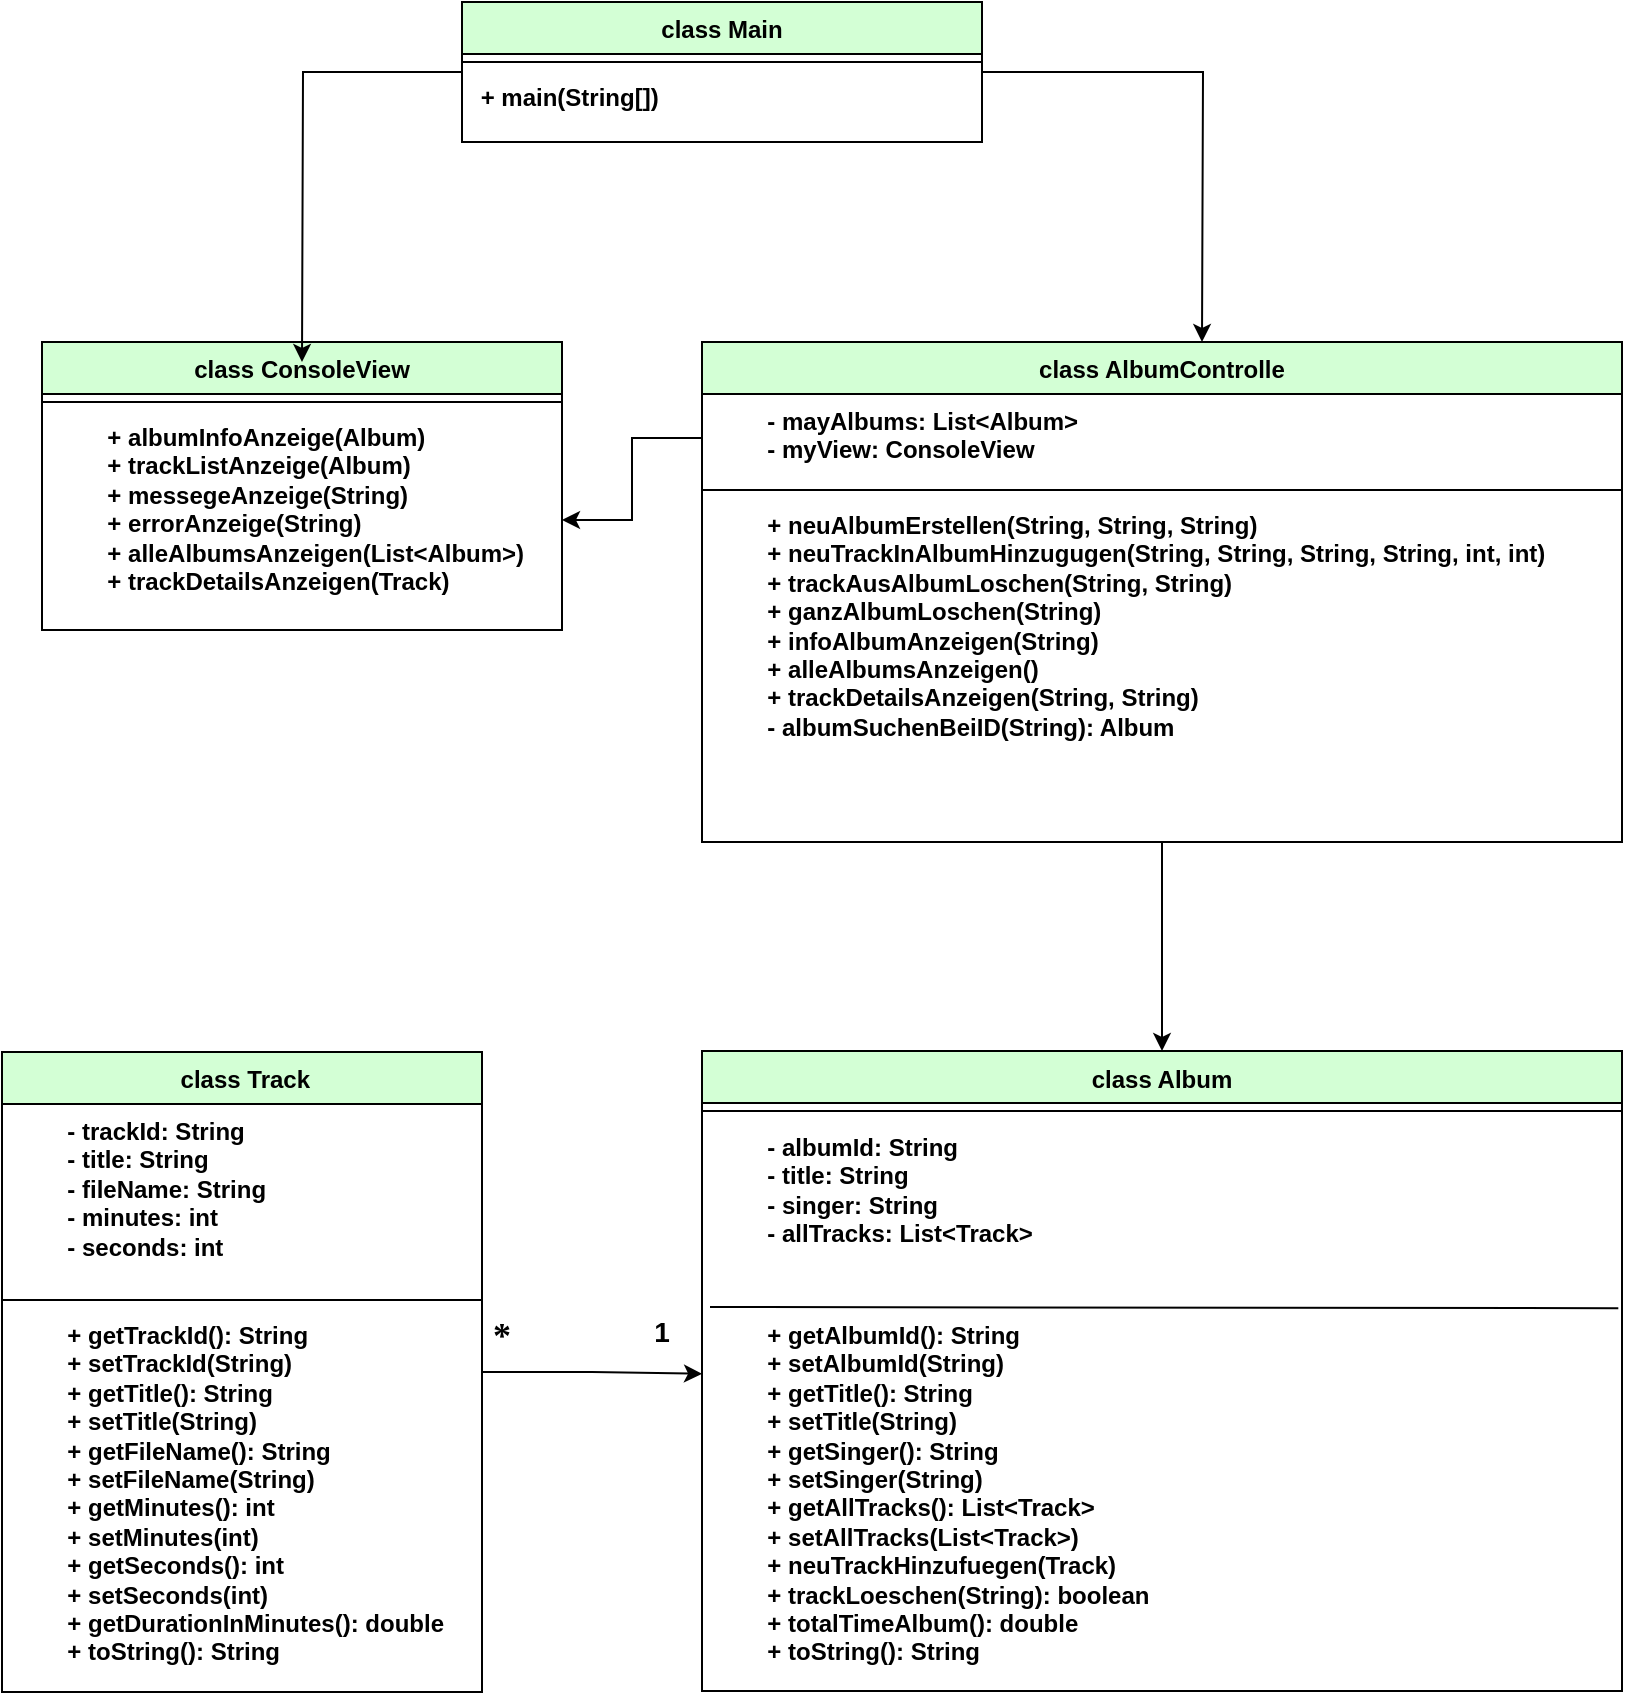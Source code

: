 <mxfile version="26.0.4">
  <diagram name="Seite-1" id="QXJ_91-GpGpgb38xNjE4">
    <mxGraphModel dx="2314" dy="1196" grid="1" gridSize="10" guides="1" tooltips="1" connect="1" arrows="1" fold="1" page="1" pageScale="1" pageWidth="827" pageHeight="1169" math="0" shadow="0">
      <root>
        <mxCell id="0" />
        <mxCell id="1" parent="0" />
        <mxCell id="4wYu-o_UklHD3xdH0YxD-1" value="&amp;nbsp;class Track" style="swimlane;fontStyle=1;align=center;verticalAlign=top;childLayout=stackLayout;horizontal=1;startSize=26;horizontalStack=0;resizeParent=1;resizeParentMax=0;resizeLast=0;collapsible=1;marginBottom=0;whiteSpace=wrap;html=1;fillColor=#D3FFD5;" vertex="1" parent="1">
          <mxGeometry x="10" y="585" width="240" height="320" as="geometry" />
        </mxCell>
        <mxCell id="4wYu-o_UklHD3xdH0YxD-2" value="&lt;div&gt;&lt;b&gt;&amp;nbsp; &amp;nbsp; &amp;nbsp; &amp;nbsp; - trackId: String&lt;/b&gt;&lt;/div&gt;&lt;div&gt;&lt;b&gt;&amp;nbsp; &amp;nbsp; &amp;nbsp; &amp;nbsp; - title: String&lt;/b&gt;&lt;/div&gt;&lt;div&gt;&lt;b&gt;&amp;nbsp; &amp;nbsp; &amp;nbsp; &amp;nbsp; - fileName: String&lt;/b&gt;&lt;/div&gt;&lt;div&gt;&lt;b&gt;&amp;nbsp; &amp;nbsp; &amp;nbsp; &amp;nbsp; - minutes: int&lt;/b&gt;&lt;/div&gt;&lt;div&gt;&lt;b&gt;&amp;nbsp; &amp;nbsp; &amp;nbsp; &amp;nbsp; - seconds: int&lt;/b&gt;&lt;/div&gt;" style="text;strokeColor=none;fillColor=none;align=left;verticalAlign=top;spacingLeft=4;spacingRight=4;overflow=hidden;rotatable=0;points=[[0,0.5],[1,0.5]];portConstraint=eastwest;whiteSpace=wrap;html=1;" vertex="1" parent="4wYu-o_UklHD3xdH0YxD-1">
          <mxGeometry y="26" width="240" height="94" as="geometry" />
        </mxCell>
        <mxCell id="4wYu-o_UklHD3xdH0YxD-3" value="" style="line;strokeWidth=1;fillColor=none;align=left;verticalAlign=middle;spacingTop=-1;spacingLeft=3;spacingRight=3;rotatable=0;labelPosition=right;points=[];portConstraint=eastwest;strokeColor=inherit;" vertex="1" parent="4wYu-o_UklHD3xdH0YxD-1">
          <mxGeometry y="120" width="240" height="8" as="geometry" />
        </mxCell>
        <mxCell id="4wYu-o_UklHD3xdH0YxD-4" value="&lt;div&gt;&lt;b&gt;&amp;nbsp; &amp;nbsp; &amp;nbsp; &amp;nbsp; + getTrackId(): String&lt;/b&gt;&lt;/div&gt;&lt;div&gt;&lt;b&gt;&amp;nbsp; &amp;nbsp; &amp;nbsp; &amp;nbsp; + setTrackId(String)&lt;/b&gt;&lt;/div&gt;&lt;div&gt;&lt;b&gt;&amp;nbsp; &amp;nbsp; &amp;nbsp; &amp;nbsp; + getTitle(): String&lt;/b&gt;&lt;/div&gt;&lt;div&gt;&lt;b&gt;&amp;nbsp; &amp;nbsp; &amp;nbsp; &amp;nbsp; + setTitle(String)&lt;/b&gt;&lt;/div&gt;&lt;div&gt;&lt;b&gt;&amp;nbsp; &amp;nbsp; &amp;nbsp; &amp;nbsp; + getFileName(): String&lt;/b&gt;&lt;/div&gt;&lt;div&gt;&lt;b&gt;&amp;nbsp; &amp;nbsp; &amp;nbsp; &amp;nbsp; + setFileName(String)&lt;/b&gt;&lt;/div&gt;&lt;div&gt;&lt;b&gt;&amp;nbsp; &amp;nbsp; &amp;nbsp; &amp;nbsp; + getMinutes(): int&lt;/b&gt;&lt;/div&gt;&lt;div&gt;&lt;b&gt;&amp;nbsp; &amp;nbsp; &amp;nbsp; &amp;nbsp; + setMinutes(int)&lt;/b&gt;&lt;/div&gt;&lt;div&gt;&lt;b&gt;&amp;nbsp; &amp;nbsp; &amp;nbsp; &amp;nbsp; + getSeconds(): int&lt;/b&gt;&lt;/div&gt;&lt;div&gt;&lt;b&gt;&amp;nbsp; &amp;nbsp; &amp;nbsp; &amp;nbsp; + setSeconds(int)&lt;/b&gt;&lt;/div&gt;&lt;div&gt;&lt;b&gt;&amp;nbsp; &amp;nbsp; &amp;nbsp; &amp;nbsp; + getDurationInMinutes(): double&lt;/b&gt;&lt;/div&gt;&lt;div&gt;&lt;b&gt;&amp;nbsp; &amp;nbsp; &amp;nbsp; &amp;nbsp; + toString(): String&lt;/b&gt;&lt;/div&gt;" style="text;strokeColor=none;fillColor=none;align=left;verticalAlign=top;spacingLeft=4;spacingRight=4;overflow=hidden;rotatable=0;points=[[0,0.5],[1,0.5]];portConstraint=eastwest;whiteSpace=wrap;html=1;" vertex="1" parent="4wYu-o_UklHD3xdH0YxD-1">
          <mxGeometry y="128" width="240" height="192" as="geometry" />
        </mxCell>
        <mxCell id="4wYu-o_UklHD3xdH0YxD-9" value="class ConsoleView" style="swimlane;fontStyle=1;align=center;verticalAlign=top;childLayout=stackLayout;horizontal=1;startSize=26;horizontalStack=0;resizeParent=1;resizeParentMax=0;resizeLast=0;collapsible=1;marginBottom=0;whiteSpace=wrap;html=1;fillColor=#D3FFD5;" vertex="1" parent="1">
          <mxGeometry x="30" y="230" width="260" height="144" as="geometry" />
        </mxCell>
        <mxCell id="4wYu-o_UklHD3xdH0YxD-11" value="" style="line;strokeWidth=1;fillColor=none;align=left;verticalAlign=middle;spacingTop=-1;spacingLeft=3;spacingRight=3;rotatable=0;labelPosition=right;points=[];portConstraint=eastwest;strokeColor=inherit;" vertex="1" parent="4wYu-o_UklHD3xdH0YxD-9">
          <mxGeometry y="26" width="260" height="8" as="geometry" />
        </mxCell>
        <mxCell id="4wYu-o_UklHD3xdH0YxD-12" value="&lt;div&gt;&lt;b&gt;&amp;nbsp; &amp;nbsp; &amp;nbsp; &amp;nbsp; + albumInfoAnzeige(Album)&lt;/b&gt;&lt;/div&gt;&lt;div&gt;&lt;b&gt;&amp;nbsp; &amp;nbsp; &amp;nbsp; &amp;nbsp; + trackListAnzeige(Album)&lt;/b&gt;&lt;/div&gt;&lt;div&gt;&lt;b&gt;&amp;nbsp; &amp;nbsp; &amp;nbsp; &amp;nbsp; + messegeAnzeige(String)&lt;/b&gt;&lt;/div&gt;&lt;div&gt;&lt;b&gt;&amp;nbsp; &amp;nbsp; &amp;nbsp; &amp;nbsp; + errorAnzeige(String)&lt;/b&gt;&lt;/div&gt;&lt;div&gt;&lt;b&gt;&amp;nbsp; &amp;nbsp; &amp;nbsp; &amp;nbsp; + alleAlbumsAnzeigen(List&amp;lt;Album&amp;gt;)&lt;/b&gt;&lt;/div&gt;&lt;div&gt;&lt;b&gt;&amp;nbsp; &amp;nbsp; &amp;nbsp; &amp;nbsp; + trackDetailsAnzeigen(Track)&lt;/b&gt;&lt;/div&gt;" style="text;strokeColor=none;fillColor=none;align=left;verticalAlign=top;spacingLeft=4;spacingRight=4;overflow=hidden;rotatable=0;points=[[0,0.5],[1,0.5]];portConstraint=eastwest;whiteSpace=wrap;html=1;" vertex="1" parent="4wYu-o_UklHD3xdH0YxD-9">
          <mxGeometry y="34" width="260" height="110" as="geometry" />
        </mxCell>
        <mxCell id="4wYu-o_UklHD3xdH0YxD-21" style="edgeStyle=orthogonalEdgeStyle;rounded=0;orthogonalLoop=1;jettySize=auto;html=1;" edge="1" parent="1" source="4wYu-o_UklHD3xdH0YxD-13" target="4wYu-o_UklHD3xdH0YxD-5">
          <mxGeometry relative="1" as="geometry" />
        </mxCell>
        <mxCell id="4wYu-o_UklHD3xdH0YxD-13" value="class AlbumControlle" style="swimlane;fontStyle=1;align=center;verticalAlign=top;childLayout=stackLayout;horizontal=1;startSize=26;horizontalStack=0;resizeParent=1;resizeParentMax=0;resizeLast=0;collapsible=1;marginBottom=0;whiteSpace=wrap;html=1;fillColor=#D3FFD5;" vertex="1" parent="1">
          <mxGeometry x="360" y="230" width="460" height="250" as="geometry" />
        </mxCell>
        <mxCell id="4wYu-o_UklHD3xdH0YxD-14" value="&lt;div&gt;&lt;b&gt;&amp;nbsp; &amp;nbsp; &amp;nbsp; &amp;nbsp; - mayAlbums: List&amp;lt;Album&amp;gt;&lt;/b&gt;&lt;/div&gt;&lt;div&gt;&lt;b&gt;&amp;nbsp; &amp;nbsp; &amp;nbsp; &amp;nbsp; - myView: ConsoleView&lt;/b&gt;&lt;/div&gt;" style="text;strokeColor=none;fillColor=none;align=left;verticalAlign=top;spacingLeft=4;spacingRight=4;overflow=hidden;rotatable=0;points=[[0,0.5],[1,0.5]];portConstraint=eastwest;whiteSpace=wrap;html=1;" vertex="1" parent="4wYu-o_UklHD3xdH0YxD-13">
          <mxGeometry y="26" width="460" height="44" as="geometry" />
        </mxCell>
        <mxCell id="4wYu-o_UklHD3xdH0YxD-15" value="" style="line;strokeWidth=1;fillColor=none;align=left;verticalAlign=middle;spacingTop=-1;spacingLeft=3;spacingRight=3;rotatable=0;labelPosition=right;points=[];portConstraint=eastwest;strokeColor=inherit;" vertex="1" parent="4wYu-o_UklHD3xdH0YxD-13">
          <mxGeometry y="70" width="460" height="8" as="geometry" />
        </mxCell>
        <mxCell id="4wYu-o_UklHD3xdH0YxD-16" value="&lt;div&gt;&lt;b&gt;&amp;nbsp; &amp;nbsp; &amp;nbsp; &amp;nbsp; + neuAlbumErstellen(String, String, String)&lt;/b&gt;&lt;/div&gt;&lt;div&gt;&lt;b&gt;&amp;nbsp; &amp;nbsp; &amp;nbsp; &amp;nbsp; + neuTrackInAlbumHinzugugen(String, String, String, String, int, int)&lt;/b&gt;&lt;/div&gt;&lt;div&gt;&lt;b&gt;&amp;nbsp; &amp;nbsp; &amp;nbsp; &amp;nbsp; + trackAusAlbumLoschen(String, String)&lt;/b&gt;&lt;/div&gt;&lt;div&gt;&lt;b&gt;&amp;nbsp; &amp;nbsp; &amp;nbsp; &amp;nbsp; + ganzAlbumLoschen(String)&lt;/b&gt;&lt;/div&gt;&lt;div&gt;&lt;b&gt;&amp;nbsp; &amp;nbsp; &amp;nbsp; &amp;nbsp; + infoAlbumAnzeigen(String)&lt;/b&gt;&lt;/div&gt;&lt;div&gt;&lt;b&gt;&amp;nbsp; &amp;nbsp; &amp;nbsp; &amp;nbsp; + alleAlbumsAnzeigen()&lt;/b&gt;&lt;/div&gt;&lt;div&gt;&lt;b&gt;&amp;nbsp; &amp;nbsp; &amp;nbsp; &amp;nbsp; + trackDetailsAnzeigen(String, String)&lt;/b&gt;&lt;/div&gt;&lt;div&gt;&lt;b&gt;&amp;nbsp; &amp;nbsp; &amp;nbsp; &amp;nbsp; - albumSuchenBeiID(String): Album&lt;/b&gt;&lt;/div&gt;" style="text;strokeColor=none;fillColor=none;align=left;verticalAlign=top;spacingLeft=4;spacingRight=4;overflow=hidden;rotatable=0;points=[[0,0.5],[1,0.5]];portConstraint=eastwest;whiteSpace=wrap;html=1;" vertex="1" parent="4wYu-o_UklHD3xdH0YxD-13">
          <mxGeometry y="78" width="460" height="172" as="geometry" />
        </mxCell>
        <mxCell id="4wYu-o_UklHD3xdH0YxD-22" style="edgeStyle=orthogonalEdgeStyle;rounded=0;orthogonalLoop=1;jettySize=auto;html=1;" edge="1" parent="1" source="4wYu-o_UklHD3xdH0YxD-17">
          <mxGeometry relative="1" as="geometry">
            <mxPoint x="160" y="240" as="targetPoint" />
          </mxGeometry>
        </mxCell>
        <mxCell id="4wYu-o_UklHD3xdH0YxD-24" style="edgeStyle=orthogonalEdgeStyle;rounded=0;orthogonalLoop=1;jettySize=auto;html=1;" edge="1" parent="1" source="4wYu-o_UklHD3xdH0YxD-17">
          <mxGeometry relative="1" as="geometry">
            <mxPoint x="610" y="230" as="targetPoint" />
          </mxGeometry>
        </mxCell>
        <mxCell id="4wYu-o_UklHD3xdH0YxD-17" value="class Main" style="swimlane;fontStyle=1;align=center;verticalAlign=top;childLayout=stackLayout;horizontal=1;startSize=26;horizontalStack=0;resizeParent=1;resizeParentMax=0;resizeLast=0;collapsible=1;marginBottom=0;whiteSpace=wrap;html=1;fillColor=#D3FFD5;" vertex="1" parent="1">
          <mxGeometry x="240" y="60" width="260" height="70" as="geometry" />
        </mxCell>
        <mxCell id="4wYu-o_UklHD3xdH0YxD-18" value="" style="line;strokeWidth=1;fillColor=none;align=left;verticalAlign=middle;spacingTop=-1;spacingLeft=3;spacingRight=3;rotatable=0;labelPosition=right;points=[];portConstraint=eastwest;strokeColor=inherit;" vertex="1" parent="4wYu-o_UklHD3xdH0YxD-17">
          <mxGeometry y="26" width="260" height="8" as="geometry" />
        </mxCell>
        <mxCell id="4wYu-o_UklHD3xdH0YxD-19" value="&lt;b&gt;&amp;nbsp;+ main(String[])&lt;/b&gt;" style="text;strokeColor=none;fillColor=none;align=left;verticalAlign=top;spacingLeft=4;spacingRight=4;overflow=hidden;rotatable=0;points=[[0,0.5],[1,0.5]];portConstraint=eastwest;whiteSpace=wrap;html=1;" vertex="1" parent="4wYu-o_UklHD3xdH0YxD-17">
          <mxGeometry y="34" width="260" height="36" as="geometry" />
        </mxCell>
        <mxCell id="4wYu-o_UklHD3xdH0YxD-5" value="class Album" style="swimlane;fontStyle=1;align=center;verticalAlign=top;childLayout=stackLayout;horizontal=1;startSize=26;horizontalStack=0;resizeParent=1;resizeParentMax=0;resizeLast=0;collapsible=1;marginBottom=0;whiteSpace=wrap;html=1;fillColor=#D3FFD5;" vertex="1" parent="1">
          <mxGeometry x="360" y="584.5" width="460" height="320" as="geometry" />
        </mxCell>
        <mxCell id="4wYu-o_UklHD3xdH0YxD-7" value="" style="line;strokeWidth=1;fillColor=none;align=left;verticalAlign=middle;spacingTop=-1;spacingLeft=3;spacingRight=3;rotatable=0;labelPosition=right;points=[];portConstraint=eastwest;strokeColor=inherit;" vertex="1" parent="4wYu-o_UklHD3xdH0YxD-5">
          <mxGeometry y="26" width="460" height="8" as="geometry" />
        </mxCell>
        <mxCell id="4wYu-o_UklHD3xdH0YxD-6" value="&lt;div&gt;&lt;b&gt;&amp;nbsp; &amp;nbsp; &amp;nbsp; &amp;nbsp; - albumId: String&lt;/b&gt;&lt;/div&gt;&lt;div&gt;&lt;b&gt;&amp;nbsp; &amp;nbsp; &amp;nbsp; &amp;nbsp; - title: String&lt;/b&gt;&lt;/div&gt;&lt;div&gt;&lt;b&gt;&amp;nbsp; &amp;nbsp; &amp;nbsp; &amp;nbsp; - singer: String&lt;/b&gt;&lt;/div&gt;&lt;div&gt;&lt;b&gt;&amp;nbsp; &amp;nbsp; &amp;nbsp; &amp;nbsp; - allTracks: List&amp;lt;Track&amp;gt;&lt;/b&gt;&lt;/div&gt;" style="text;strokeColor=none;fillColor=none;align=left;verticalAlign=top;spacingLeft=4;spacingRight=4;overflow=hidden;rotatable=0;points=[[0,0.5],[1,0.5]];portConstraint=eastwest;whiteSpace=wrap;html=1;" vertex="1" parent="4wYu-o_UklHD3xdH0YxD-5">
          <mxGeometry y="34" width="460" height="94" as="geometry" />
        </mxCell>
        <mxCell id="4wYu-o_UklHD3xdH0YxD-29" value="" style="endArrow=none;html=1;rounded=0;entryX=0.996;entryY=0.003;entryDx=0;entryDy=0;entryPerimeter=0;" edge="1" parent="4wYu-o_UklHD3xdH0YxD-5" target="4wYu-o_UklHD3xdH0YxD-8">
          <mxGeometry width="50" height="50" relative="1" as="geometry">
            <mxPoint x="4" y="128" as="sourcePoint" />
            <mxPoint x="54" y="78" as="targetPoint" />
          </mxGeometry>
        </mxCell>
        <mxCell id="4wYu-o_UklHD3xdH0YxD-8" value="&lt;div&gt;&lt;b&gt;&amp;nbsp; &amp;nbsp; &amp;nbsp; &amp;nbsp; + getAlbumId(): String&lt;/b&gt;&lt;/div&gt;&lt;div&gt;&lt;b&gt;&amp;nbsp; &amp;nbsp; &amp;nbsp; &amp;nbsp; + setAlbumId(String)&lt;/b&gt;&lt;/div&gt;&lt;div&gt;&lt;b&gt;&amp;nbsp; &amp;nbsp; &amp;nbsp; &amp;nbsp; + getTitle(): String&lt;/b&gt;&lt;/div&gt;&lt;div&gt;&lt;b&gt;&amp;nbsp; &amp;nbsp; &amp;nbsp; &amp;nbsp; + setTitle(String)&lt;/b&gt;&lt;/div&gt;&lt;div&gt;&lt;b&gt;&amp;nbsp; &amp;nbsp; &amp;nbsp; &amp;nbsp; + getSinger(): String&lt;/b&gt;&lt;/div&gt;&lt;div&gt;&lt;b&gt;&amp;nbsp; &amp;nbsp; &amp;nbsp; &amp;nbsp; + setSinger(String)&lt;/b&gt;&lt;/div&gt;&lt;div&gt;&lt;b&gt;&amp;nbsp; &amp;nbsp; &amp;nbsp; &amp;nbsp; + getAllTracks(): List&amp;lt;Track&amp;gt;&lt;/b&gt;&lt;/div&gt;&lt;div&gt;&lt;b&gt;&amp;nbsp; &amp;nbsp; &amp;nbsp; &amp;nbsp; + setAllTracks(List&amp;lt;Track&amp;gt;)&lt;/b&gt;&lt;/div&gt;&lt;div&gt;&lt;b&gt;&amp;nbsp; &amp;nbsp; &amp;nbsp; &amp;nbsp; + neuTrackHinzufuegen(Track)&lt;/b&gt;&lt;/div&gt;&lt;div&gt;&lt;b&gt;&amp;nbsp; &amp;nbsp; &amp;nbsp; &amp;nbsp; + trackLoeschen(String): boolean&lt;/b&gt;&lt;/div&gt;&lt;div&gt;&lt;b&gt;&amp;nbsp; &amp;nbsp; &amp;nbsp; &amp;nbsp; + totalTimeAlbum(): double&lt;/b&gt;&lt;/div&gt;&lt;div&gt;&lt;b&gt;&amp;nbsp; &amp;nbsp; &amp;nbsp; &amp;nbsp; + toString(): String&lt;/b&gt;&lt;/div&gt;" style="text;strokeColor=none;fillColor=none;align=left;verticalAlign=top;spacingLeft=4;spacingRight=4;overflow=hidden;rotatable=0;points=[[0,0.5],[1,0.5]];portConstraint=eastwest;whiteSpace=wrap;html=1;" vertex="1" parent="4wYu-o_UklHD3xdH0YxD-5">
          <mxGeometry y="128" width="460" height="192" as="geometry" />
        </mxCell>
        <mxCell id="4wYu-o_UklHD3xdH0YxD-25" style="edgeStyle=orthogonalEdgeStyle;rounded=0;orthogonalLoop=1;jettySize=auto;html=1;exitX=0;exitY=0.5;exitDx=0;exitDy=0;" edge="1" parent="1" source="4wYu-o_UklHD3xdH0YxD-14" target="4wYu-o_UklHD3xdH0YxD-12">
          <mxGeometry relative="1" as="geometry" />
        </mxCell>
        <mxCell id="4wYu-o_UklHD3xdH0YxD-26" style="edgeStyle=orthogonalEdgeStyle;rounded=0;orthogonalLoop=1;jettySize=auto;html=1;entryX=0;entryY=0.174;entryDx=0;entryDy=0;entryPerimeter=0;" edge="1" parent="1" source="4wYu-o_UklHD3xdH0YxD-1" target="4wYu-o_UklHD3xdH0YxD-8">
          <mxGeometry relative="1" as="geometry" />
        </mxCell>
        <mxCell id="4wYu-o_UklHD3xdH0YxD-27" value="&lt;b&gt;&lt;font style=&quot;font-size: 14px;&quot;&gt;1&lt;/font&gt;&lt;/b&gt;" style="text;html=1;align=center;verticalAlign=middle;whiteSpace=wrap;rounded=0;" vertex="1" parent="1">
          <mxGeometry x="330" y="710" width="20" height="30" as="geometry" />
        </mxCell>
        <mxCell id="4wYu-o_UklHD3xdH0YxD-28" value="&lt;h1&gt;&lt;font face=&quot;Tahoma&quot; style=&quot;font-size: 18px;&quot;&gt;*&lt;/font&gt;&lt;/h1&gt;" style="text;html=1;align=center;verticalAlign=middle;whiteSpace=wrap;rounded=0;" vertex="1" parent="1">
          <mxGeometry x="250" y="710" width="20" height="30" as="geometry" />
        </mxCell>
      </root>
    </mxGraphModel>
  </diagram>
</mxfile>

